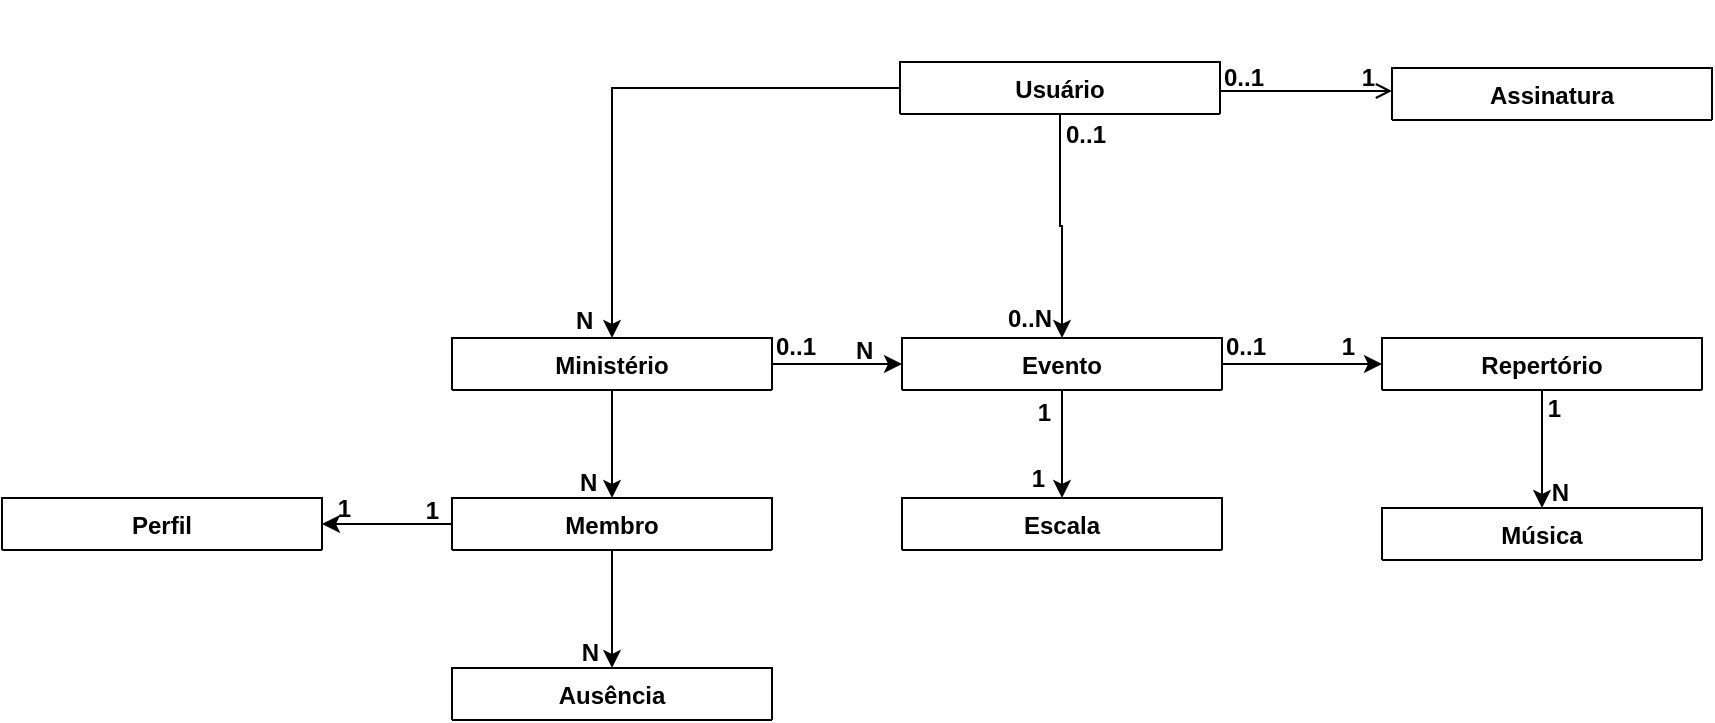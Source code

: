 <mxfile version="24.6.4" type="github">
  <diagram id="C5RBs43oDa-KdzZeNtuy" name="Diag. Classes">
    <mxGraphModel dx="1707" dy="426" grid="1" gridSize="5" guides="1" tooltips="1" connect="1" arrows="1" fold="1" page="1" pageScale="1" pageWidth="827" pageHeight="1169" math="0" shadow="0">
      <root>
        <mxCell id="WIyWlLk6GJQsqaUBKTNV-0" />
        <mxCell id="WIyWlLk6GJQsqaUBKTNV-1" parent="WIyWlLk6GJQsqaUBKTNV-0" />
        <mxCell id="q6jsrNKbjwWXl9jYyEzg-243" style="edgeStyle=orthogonalEdgeStyle;rounded=0;orthogonalLoop=1;jettySize=auto;html=1;fontStyle=1" parent="WIyWlLk6GJQsqaUBKTNV-1" source="zkfFHV4jXpPFQw0GAbJ--0" target="q6jsrNKbjwWXl9jYyEzg-241" edge="1">
          <mxGeometry relative="1" as="geometry" />
        </mxCell>
        <mxCell id="ArqrUtqpqqFmxBodryrC-20" style="edgeStyle=orthogonalEdgeStyle;rounded=0;orthogonalLoop=1;jettySize=auto;html=1;" edge="1" parent="WIyWlLk6GJQsqaUBKTNV-1" source="zkfFHV4jXpPFQw0GAbJ--0" target="ArqrUtqpqqFmxBodryrC-1">
          <mxGeometry relative="1" as="geometry" />
        </mxCell>
        <mxCell id="zkfFHV4jXpPFQw0GAbJ--0" value="Usuário" style="swimlane;fontStyle=1;align=center;verticalAlign=top;childLayout=stackLayout;horizontal=1;startSize=26;horizontalStack=0;resizeParent=1;resizeLast=0;collapsible=1;marginBottom=0;rounded=0;shadow=0;strokeWidth=1;" parent="WIyWlLk6GJQsqaUBKTNV-1" vertex="1" collapsed="1">
          <mxGeometry x="314" y="67" width="160" height="26" as="geometry">
            <mxRectangle x="250" y="30" width="160" height="34" as="alternateBounds" />
          </mxGeometry>
        </mxCell>
        <mxCell id="zkfFHV4jXpPFQw0GAbJ--4" value="" style="line;html=1;strokeWidth=1;align=left;verticalAlign=middle;spacingTop=-1;spacingLeft=3;spacingRight=3;rotatable=0;labelPosition=right;points=[];portConstraint=eastwest;" parent="zkfFHV4jXpPFQw0GAbJ--0" vertex="1">
          <mxGeometry y="26" width="160" height="8" as="geometry" />
        </mxCell>
        <mxCell id="zkfFHV4jXpPFQw0GAbJ--6" value="Perfil" style="swimlane;fontStyle=1;align=center;verticalAlign=top;childLayout=stackLayout;horizontal=1;startSize=26;horizontalStack=0;resizeParent=1;resizeLast=0;collapsible=1;marginBottom=0;rounded=0;shadow=0;strokeWidth=1;" parent="WIyWlLk6GJQsqaUBKTNV-1" vertex="1" collapsed="1">
          <mxGeometry x="-135" y="285" width="160" height="26" as="geometry">
            <mxRectangle x="250" y="120" width="160" height="34" as="alternateBounds" />
          </mxGeometry>
        </mxCell>
        <mxCell id="zkfFHV4jXpPFQw0GAbJ--9" value="" style="line;html=1;strokeWidth=1;align=left;verticalAlign=middle;spacingTop=-1;spacingLeft=3;spacingRight=3;rotatable=0;labelPosition=right;points=[];portConstraint=eastwest;" parent="zkfFHV4jXpPFQw0GAbJ--6" vertex="1">
          <mxGeometry y="26" width="160" height="8" as="geometry" />
        </mxCell>
        <mxCell id="zkfFHV4jXpPFQw0GAbJ--17" value="Assinatura" style="swimlane;fontStyle=1;align=center;verticalAlign=top;childLayout=stackLayout;horizontal=1;startSize=26;horizontalStack=0;resizeParent=1;resizeLast=0;collapsible=1;marginBottom=0;rounded=0;shadow=0;strokeWidth=1;direction=east;" parent="WIyWlLk6GJQsqaUBKTNV-1" vertex="1" collapsed="1">
          <mxGeometry x="560" y="70" width="160" height="26" as="geometry">
            <mxRectangle x="500" y="30" width="160" height="34" as="alternateBounds" />
          </mxGeometry>
        </mxCell>
        <mxCell id="zkfFHV4jXpPFQw0GAbJ--23" value="" style="line;html=1;strokeWidth=1;align=left;verticalAlign=middle;spacingTop=-1;spacingLeft=3;spacingRight=3;rotatable=0;labelPosition=right;points=[];portConstraint=eastwest;" parent="zkfFHV4jXpPFQw0GAbJ--17" vertex="1">
          <mxGeometry y="26" width="160" height="8" as="geometry" />
        </mxCell>
        <mxCell id="zkfFHV4jXpPFQw0GAbJ--26" value="" style="endArrow=open;shadow=0;strokeWidth=1;rounded=0;curved=0;endFill=1;edgeStyle=elbowEdgeStyle;elbow=vertical;fontStyle=1" parent="WIyWlLk6GJQsqaUBKTNV-1" source="zkfFHV4jXpPFQw0GAbJ--0" target="zkfFHV4jXpPFQw0GAbJ--17" edge="1">
          <mxGeometry x="0.5" y="41" relative="1" as="geometry">
            <mxPoint x="645" y="192" as="sourcePoint" />
            <mxPoint x="805" y="192" as="targetPoint" />
            <mxPoint x="-40" y="32" as="offset" />
          </mxGeometry>
        </mxCell>
        <mxCell id="zkfFHV4jXpPFQw0GAbJ--27" value="0..1" style="resizable=0;align=left;verticalAlign=bottom;labelBackgroundColor=none;fontSize=12;fontStyle=1" parent="zkfFHV4jXpPFQw0GAbJ--26" connectable="0" vertex="1">
          <mxGeometry x="-1" relative="1" as="geometry">
            <mxPoint y="2" as="offset" />
          </mxGeometry>
        </mxCell>
        <mxCell id="zkfFHV4jXpPFQw0GAbJ--28" value="1" style="resizable=0;align=right;verticalAlign=bottom;labelBackgroundColor=none;fontSize=12;fontStyle=1" parent="zkfFHV4jXpPFQw0GAbJ--26" connectable="0" vertex="1">
          <mxGeometry x="1" relative="1" as="geometry">
            <mxPoint x="-7" y="2" as="offset" />
          </mxGeometry>
        </mxCell>
        <mxCell id="q6jsrNKbjwWXl9jYyEzg-221" value="" style="endArrow=classic;shadow=0;strokeWidth=1;rounded=0;curved=0;endFill=1;edgeStyle=elbowEdgeStyle;elbow=vertical;fontStyle=1" parent="WIyWlLk6GJQsqaUBKTNV-1" source="q6jsrNKbjwWXl9jYyEzg-236" target="zkfFHV4jXpPFQw0GAbJ--6" edge="1">
          <mxGeometry x="0.5" y="41" relative="1" as="geometry">
            <mxPoint x="665" y="110" as="sourcePoint" />
            <mxPoint x="755" y="110" as="targetPoint" />
            <mxPoint x="-40" y="32" as="offset" />
          </mxGeometry>
        </mxCell>
        <mxCell id="q6jsrNKbjwWXl9jYyEzg-222" value="0..1" style="resizable=0;align=left;verticalAlign=bottom;labelBackgroundColor=none;fontSize=12;fontStyle=1" parent="q6jsrNKbjwWXl9jYyEzg-221" connectable="0" vertex="1">
          <mxGeometry x="-1" relative="1" as="geometry">
            <mxPoint y="16" as="offset" />
          </mxGeometry>
        </mxCell>
        <mxCell id="q6jsrNKbjwWXl9jYyEzg-223" value="1" style="resizable=0;align=right;verticalAlign=bottom;labelBackgroundColor=none;fontSize=12;fontStyle=1" parent="q6jsrNKbjwWXl9jYyEzg-221" connectable="0" vertex="1">
          <mxGeometry x="1" relative="1" as="geometry">
            <mxPoint x="60" y="2" as="offset" />
          </mxGeometry>
        </mxCell>
        <mxCell id="q6jsrNKbjwWXl9jYyEzg-226" value="Ausência" style="swimlane;fontStyle=1;align=center;verticalAlign=top;childLayout=stackLayout;horizontal=1;startSize=26;horizontalStack=0;resizeParent=1;resizeLast=0;collapsible=1;marginBottom=0;rounded=0;shadow=0;strokeWidth=1;" parent="WIyWlLk6GJQsqaUBKTNV-1" vertex="1" collapsed="1">
          <mxGeometry x="90" y="370" width="160" height="26" as="geometry">
            <mxRectangle x="250" y="120" width="160" height="34" as="alternateBounds" />
          </mxGeometry>
        </mxCell>
        <mxCell id="q6jsrNKbjwWXl9jYyEzg-227" value="" style="line;html=1;strokeWidth=1;align=left;verticalAlign=middle;spacingTop=-1;spacingLeft=3;spacingRight=3;rotatable=0;labelPosition=right;points=[];portConstraint=eastwest;" parent="q6jsrNKbjwWXl9jYyEzg-226" vertex="1">
          <mxGeometry y="26" width="160" height="8" as="geometry" />
        </mxCell>
        <mxCell id="ArqrUtqpqqFmxBodryrC-11" style="edgeStyle=orthogonalEdgeStyle;rounded=0;orthogonalLoop=1;jettySize=auto;html=1;fontStyle=1" edge="1" parent="WIyWlLk6GJQsqaUBKTNV-1" source="q6jsrNKbjwWXl9jYyEzg-236" target="q6jsrNKbjwWXl9jYyEzg-226">
          <mxGeometry relative="1" as="geometry" />
        </mxCell>
        <mxCell id="q6jsrNKbjwWXl9jYyEzg-236" value="Membro" style="swimlane;fontStyle=1;align=center;verticalAlign=top;childLayout=stackLayout;horizontal=1;startSize=26;horizontalStack=0;resizeParent=1;resizeLast=0;collapsible=1;marginBottom=0;rounded=0;shadow=0;strokeWidth=1;" parent="WIyWlLk6GJQsqaUBKTNV-1" vertex="1" collapsed="1">
          <mxGeometry x="90" y="285" width="160" height="26" as="geometry">
            <mxRectangle x="250" y="120" width="160" height="34" as="alternateBounds" />
          </mxGeometry>
        </mxCell>
        <mxCell id="q6jsrNKbjwWXl9jYyEzg-237" value="" style="line;html=1;strokeWidth=1;align=left;verticalAlign=middle;spacingTop=-1;spacingLeft=3;spacingRight=3;rotatable=0;labelPosition=right;points=[];portConstraint=eastwest;" parent="q6jsrNKbjwWXl9jYyEzg-236" vertex="1">
          <mxGeometry y="26" width="160" height="8" as="geometry" />
        </mxCell>
        <mxCell id="q6jsrNKbjwWXl9jYyEzg-238" value="Escala" style="swimlane;fontStyle=1;align=center;verticalAlign=top;childLayout=stackLayout;horizontal=1;startSize=26;horizontalStack=0;resizeParent=1;resizeLast=0;collapsible=1;marginBottom=0;rounded=0;shadow=0;strokeWidth=1;" parent="WIyWlLk6GJQsqaUBKTNV-1" vertex="1" collapsed="1">
          <mxGeometry x="315" y="285" width="160" height="26" as="geometry">
            <mxRectangle x="250" y="120" width="160" height="34" as="alternateBounds" />
          </mxGeometry>
        </mxCell>
        <mxCell id="q6jsrNKbjwWXl9jYyEzg-239" value="" style="line;html=1;strokeWidth=1;align=left;verticalAlign=middle;spacingTop=-1;spacingLeft=3;spacingRight=3;rotatable=0;labelPosition=right;points=[];portConstraint=eastwest;" parent="q6jsrNKbjwWXl9jYyEzg-238" vertex="1">
          <mxGeometry y="26" width="160" height="8" as="geometry" />
        </mxCell>
        <mxCell id="ArqrUtqpqqFmxBodryrC-0" style="edgeStyle=orthogonalEdgeStyle;rounded=0;orthogonalLoop=1;jettySize=auto;html=1;fontStyle=1" edge="1" parent="WIyWlLk6GJQsqaUBKTNV-1" source="q6jsrNKbjwWXl9jYyEzg-241" target="q6jsrNKbjwWXl9jYyEzg-236">
          <mxGeometry relative="1" as="geometry" />
        </mxCell>
        <mxCell id="ArqrUtqpqqFmxBodryrC-3" style="edgeStyle=orthogonalEdgeStyle;rounded=0;orthogonalLoop=1;jettySize=auto;html=1;fontStyle=1" edge="1" parent="WIyWlLk6GJQsqaUBKTNV-1" source="q6jsrNKbjwWXl9jYyEzg-241" target="ArqrUtqpqqFmxBodryrC-1">
          <mxGeometry relative="1" as="geometry" />
        </mxCell>
        <mxCell id="q6jsrNKbjwWXl9jYyEzg-241" value="Ministério" style="swimlane;fontStyle=1;align=center;verticalAlign=top;childLayout=stackLayout;horizontal=1;startSize=26;horizontalStack=0;resizeParent=1;resizeLast=0;collapsible=1;marginBottom=0;rounded=0;shadow=0;strokeWidth=1;" parent="WIyWlLk6GJQsqaUBKTNV-1" vertex="1" collapsed="1">
          <mxGeometry x="90" y="205" width="160" height="26" as="geometry">
            <mxRectangle x="250" y="120" width="160" height="34" as="alternateBounds" />
          </mxGeometry>
        </mxCell>
        <mxCell id="q6jsrNKbjwWXl9jYyEzg-242" value="" style="line;html=1;strokeWidth=1;align=left;verticalAlign=middle;spacingTop=-1;spacingLeft=3;spacingRight=3;rotatable=0;labelPosition=right;points=[];portConstraint=eastwest;" parent="q6jsrNKbjwWXl9jYyEzg-241" vertex="1">
          <mxGeometry y="26" width="160" height="8" as="geometry" />
        </mxCell>
        <mxCell id="q6jsrNKbjwWXl9jYyEzg-244" value="0..1" style="resizable=0;align=left;verticalAlign=bottom;labelBackgroundColor=none;fontSize=12;fontStyle=1" parent="WIyWlLk6GJQsqaUBKTNV-1" connectable="0" vertex="1">
          <mxGeometry x="395" y="112" as="geometry" />
        </mxCell>
        <mxCell id="q6jsrNKbjwWXl9jYyEzg-245" value="N" style="resizable=0;align=left;verticalAlign=bottom;labelBackgroundColor=none;fontSize=12;fontStyle=1" parent="WIyWlLk6GJQsqaUBKTNV-1" connectable="0" vertex="1">
          <mxGeometry x="150" y="205" as="geometry" />
        </mxCell>
        <mxCell id="ArqrUtqpqqFmxBodryrC-14" style="edgeStyle=orthogonalEdgeStyle;rounded=0;orthogonalLoop=1;jettySize=auto;html=1;entryX=0.5;entryY=0;entryDx=0;entryDy=0;fontStyle=1" edge="1" parent="WIyWlLk6GJQsqaUBKTNV-1" source="ArqrUtqpqqFmxBodryrC-1" target="q6jsrNKbjwWXl9jYyEzg-238">
          <mxGeometry relative="1" as="geometry" />
        </mxCell>
        <mxCell id="ArqrUtqpqqFmxBodryrC-17" style="edgeStyle=orthogonalEdgeStyle;rounded=0;orthogonalLoop=1;jettySize=auto;html=1;fontStyle=1" edge="1" parent="WIyWlLk6GJQsqaUBKTNV-1" source="ArqrUtqpqqFmxBodryrC-1" target="ArqrUtqpqqFmxBodryrC-9">
          <mxGeometry relative="1" as="geometry" />
        </mxCell>
        <mxCell id="ArqrUtqpqqFmxBodryrC-1" value="Evento" style="swimlane;fontStyle=1;align=center;verticalAlign=top;childLayout=stackLayout;horizontal=1;startSize=26;horizontalStack=0;resizeParent=1;resizeLast=0;collapsible=1;marginBottom=0;rounded=0;shadow=0;strokeWidth=1;" vertex="1" collapsed="1" parent="WIyWlLk6GJQsqaUBKTNV-1">
          <mxGeometry x="315" y="205" width="160" height="26" as="geometry">
            <mxRectangle x="250" y="120" width="160" height="34" as="alternateBounds" />
          </mxGeometry>
        </mxCell>
        <mxCell id="ArqrUtqpqqFmxBodryrC-2" value="" style="line;html=1;strokeWidth=1;align=left;verticalAlign=middle;spacingTop=-1;spacingLeft=3;spacingRight=3;rotatable=0;labelPosition=right;points=[];portConstraint=eastwest;" vertex="1" parent="ArqrUtqpqqFmxBodryrC-1">
          <mxGeometry y="26" width="160" height="8" as="geometry" />
        </mxCell>
        <mxCell id="ArqrUtqpqqFmxBodryrC-4" value="0..1" style="resizable=0;align=left;verticalAlign=bottom;labelBackgroundColor=none;fontSize=12;fontStyle=1" connectable="0" vertex="1" parent="WIyWlLk6GJQsqaUBKTNV-1">
          <mxGeometry x="250" y="218" as="geometry" />
        </mxCell>
        <mxCell id="ArqrUtqpqqFmxBodryrC-5" value="N" style="resizable=0;align=left;verticalAlign=bottom;labelBackgroundColor=none;fontSize=12;fontStyle=1" connectable="0" vertex="1" parent="WIyWlLk6GJQsqaUBKTNV-1">
          <mxGeometry x="290" y="220" as="geometry" />
        </mxCell>
        <mxCell id="ArqrUtqpqqFmxBodryrC-6" value="1" style="resizable=0;align=right;verticalAlign=bottom;labelBackgroundColor=none;fontSize=12;fontStyle=1" connectable="0" vertex="1" parent="WIyWlLk6GJQsqaUBKTNV-1">
          <mxGeometry x="393" y="70" as="geometry">
            <mxPoint x="-2" y="181" as="offset" />
          </mxGeometry>
        </mxCell>
        <mxCell id="ArqrUtqpqqFmxBodryrC-7" value="N" style="resizable=0;align=left;verticalAlign=bottom;labelBackgroundColor=none;fontSize=12;fontStyle=1" connectable="0" vertex="1" parent="WIyWlLk6GJQsqaUBKTNV-1">
          <mxGeometry x="334" y="163" as="geometry">
            <mxPoint x="-182" y="123" as="offset" />
          </mxGeometry>
        </mxCell>
        <mxCell id="ArqrUtqpqqFmxBodryrC-28" style="edgeStyle=elbowEdgeStyle;rounded=0;orthogonalLoop=1;jettySize=auto;html=1;shadow=0;" edge="1" parent="WIyWlLk6GJQsqaUBKTNV-1" source="ArqrUtqpqqFmxBodryrC-9" target="ArqrUtqpqqFmxBodryrC-26">
          <mxGeometry relative="1" as="geometry" />
        </mxCell>
        <mxCell id="ArqrUtqpqqFmxBodryrC-9" value="Repertório" style="swimlane;fontStyle=1;align=center;verticalAlign=top;childLayout=stackLayout;horizontal=1;startSize=26;horizontalStack=0;resizeParent=1;resizeLast=0;collapsible=1;marginBottom=0;rounded=0;shadow=0;strokeWidth=1;" vertex="1" collapsed="1" parent="WIyWlLk6GJQsqaUBKTNV-1">
          <mxGeometry x="555" y="205" width="160" height="26" as="geometry">
            <mxRectangle x="250" y="120" width="160" height="34" as="alternateBounds" />
          </mxGeometry>
        </mxCell>
        <mxCell id="ArqrUtqpqqFmxBodryrC-10" value="" style="line;html=1;strokeWidth=1;align=left;verticalAlign=middle;spacingTop=-1;spacingLeft=3;spacingRight=3;rotatable=0;labelPosition=right;points=[];portConstraint=eastwest;" vertex="1" parent="ArqrUtqpqqFmxBodryrC-9">
          <mxGeometry y="26" width="160" height="8" as="geometry" />
        </mxCell>
        <mxCell id="ArqrUtqpqqFmxBodryrC-12" value="1" style="resizable=0;align=right;verticalAlign=bottom;labelBackgroundColor=none;fontSize=12;fontStyle=1" connectable="0" vertex="1" parent="WIyWlLk6GJQsqaUBKTNV-1">
          <mxGeometry x="390" y="103" as="geometry">
            <mxPoint x="-2" y="181" as="offset" />
          </mxGeometry>
        </mxCell>
        <mxCell id="ArqrUtqpqqFmxBodryrC-13" value="N" style="resizable=0;align=right;verticalAlign=bottom;labelBackgroundColor=none;fontSize=12;fontStyle=1" connectable="0" vertex="1" parent="WIyWlLk6GJQsqaUBKTNV-1">
          <mxGeometry x="167" y="190" as="geometry">
            <mxPoint x="-2" y="181" as="offset" />
          </mxGeometry>
        </mxCell>
        <mxCell id="ArqrUtqpqqFmxBodryrC-15" value="1" style="resizable=0;align=right;verticalAlign=bottom;labelBackgroundColor=none;fontSize=12;fontStyle=1" connectable="0" vertex="1" parent="WIyWlLk6GJQsqaUBKTNV-1">
          <mxGeometry x="545" y="37" as="geometry">
            <mxPoint x="-2" y="181" as="offset" />
          </mxGeometry>
        </mxCell>
        <mxCell id="ArqrUtqpqqFmxBodryrC-18" value="0..1" style="resizable=0;align=left;verticalAlign=bottom;labelBackgroundColor=none;fontSize=12;fontStyle=1" connectable="0" vertex="1" parent="WIyWlLk6GJQsqaUBKTNV-1">
          <mxGeometry x="475" y="218" as="geometry" />
        </mxCell>
        <mxCell id="ArqrUtqpqqFmxBodryrC-19" value="1" style="resizable=0;align=right;verticalAlign=bottom;labelBackgroundColor=none;fontSize=12;fontStyle=1" connectable="0" vertex="1" parent="WIyWlLk6GJQsqaUBKTNV-1">
          <mxGeometry x="648" y="68" as="geometry">
            <mxPoint x="-2" y="181" as="offset" />
          </mxGeometry>
        </mxCell>
        <mxCell id="ArqrUtqpqqFmxBodryrC-21" value="0..N" style="resizable=0;align=left;verticalAlign=bottom;labelBackgroundColor=none;fontSize=12;fontStyle=1" connectable="0" vertex="1" parent="WIyWlLk6GJQsqaUBKTNV-1">
          <mxGeometry x="366" y="183" as="geometry">
            <mxPoint y="21" as="offset" />
          </mxGeometry>
        </mxCell>
        <mxCell id="ArqrUtqpqqFmxBodryrC-25" value="1" style="resizable=0;align=right;verticalAlign=bottom;labelBackgroundColor=none;fontSize=12;fontStyle=1" connectable="0" vertex="1" parent="WIyWlLk6GJQsqaUBKTNV-1">
          <mxGeometry x="90" y="305" as="geometry">
            <mxPoint x="-49" y="-6" as="offset" />
          </mxGeometry>
        </mxCell>
        <mxCell id="ArqrUtqpqqFmxBodryrC-26" value="Música" style="swimlane;fontStyle=1;align=center;verticalAlign=top;childLayout=stackLayout;horizontal=1;startSize=26;horizontalStack=0;resizeParent=1;resizeLast=0;collapsible=1;marginBottom=0;rounded=0;shadow=0;strokeWidth=1;" vertex="1" collapsed="1" parent="WIyWlLk6GJQsqaUBKTNV-1">
          <mxGeometry x="555" y="290" width="160" height="26" as="geometry">
            <mxRectangle x="250" y="120" width="160" height="34" as="alternateBounds" />
          </mxGeometry>
        </mxCell>
        <mxCell id="ArqrUtqpqqFmxBodryrC-27" value="" style="line;html=1;strokeWidth=1;align=left;verticalAlign=middle;spacingTop=-1;spacingLeft=3;spacingRight=3;rotatable=0;labelPosition=right;points=[];portConstraint=eastwest;" vertex="1" parent="ArqrUtqpqqFmxBodryrC-26">
          <mxGeometry y="26" width="160" height="8" as="geometry" />
        </mxCell>
        <mxCell id="ArqrUtqpqqFmxBodryrC-29" value="N" style="resizable=0;align=right;verticalAlign=bottom;labelBackgroundColor=none;fontSize=12;fontStyle=1" connectable="0" vertex="1" parent="WIyWlLk6GJQsqaUBKTNV-1">
          <mxGeometry x="652" y="110" as="geometry">
            <mxPoint x="-2" y="181" as="offset" />
          </mxGeometry>
        </mxCell>
      </root>
    </mxGraphModel>
  </diagram>
</mxfile>
